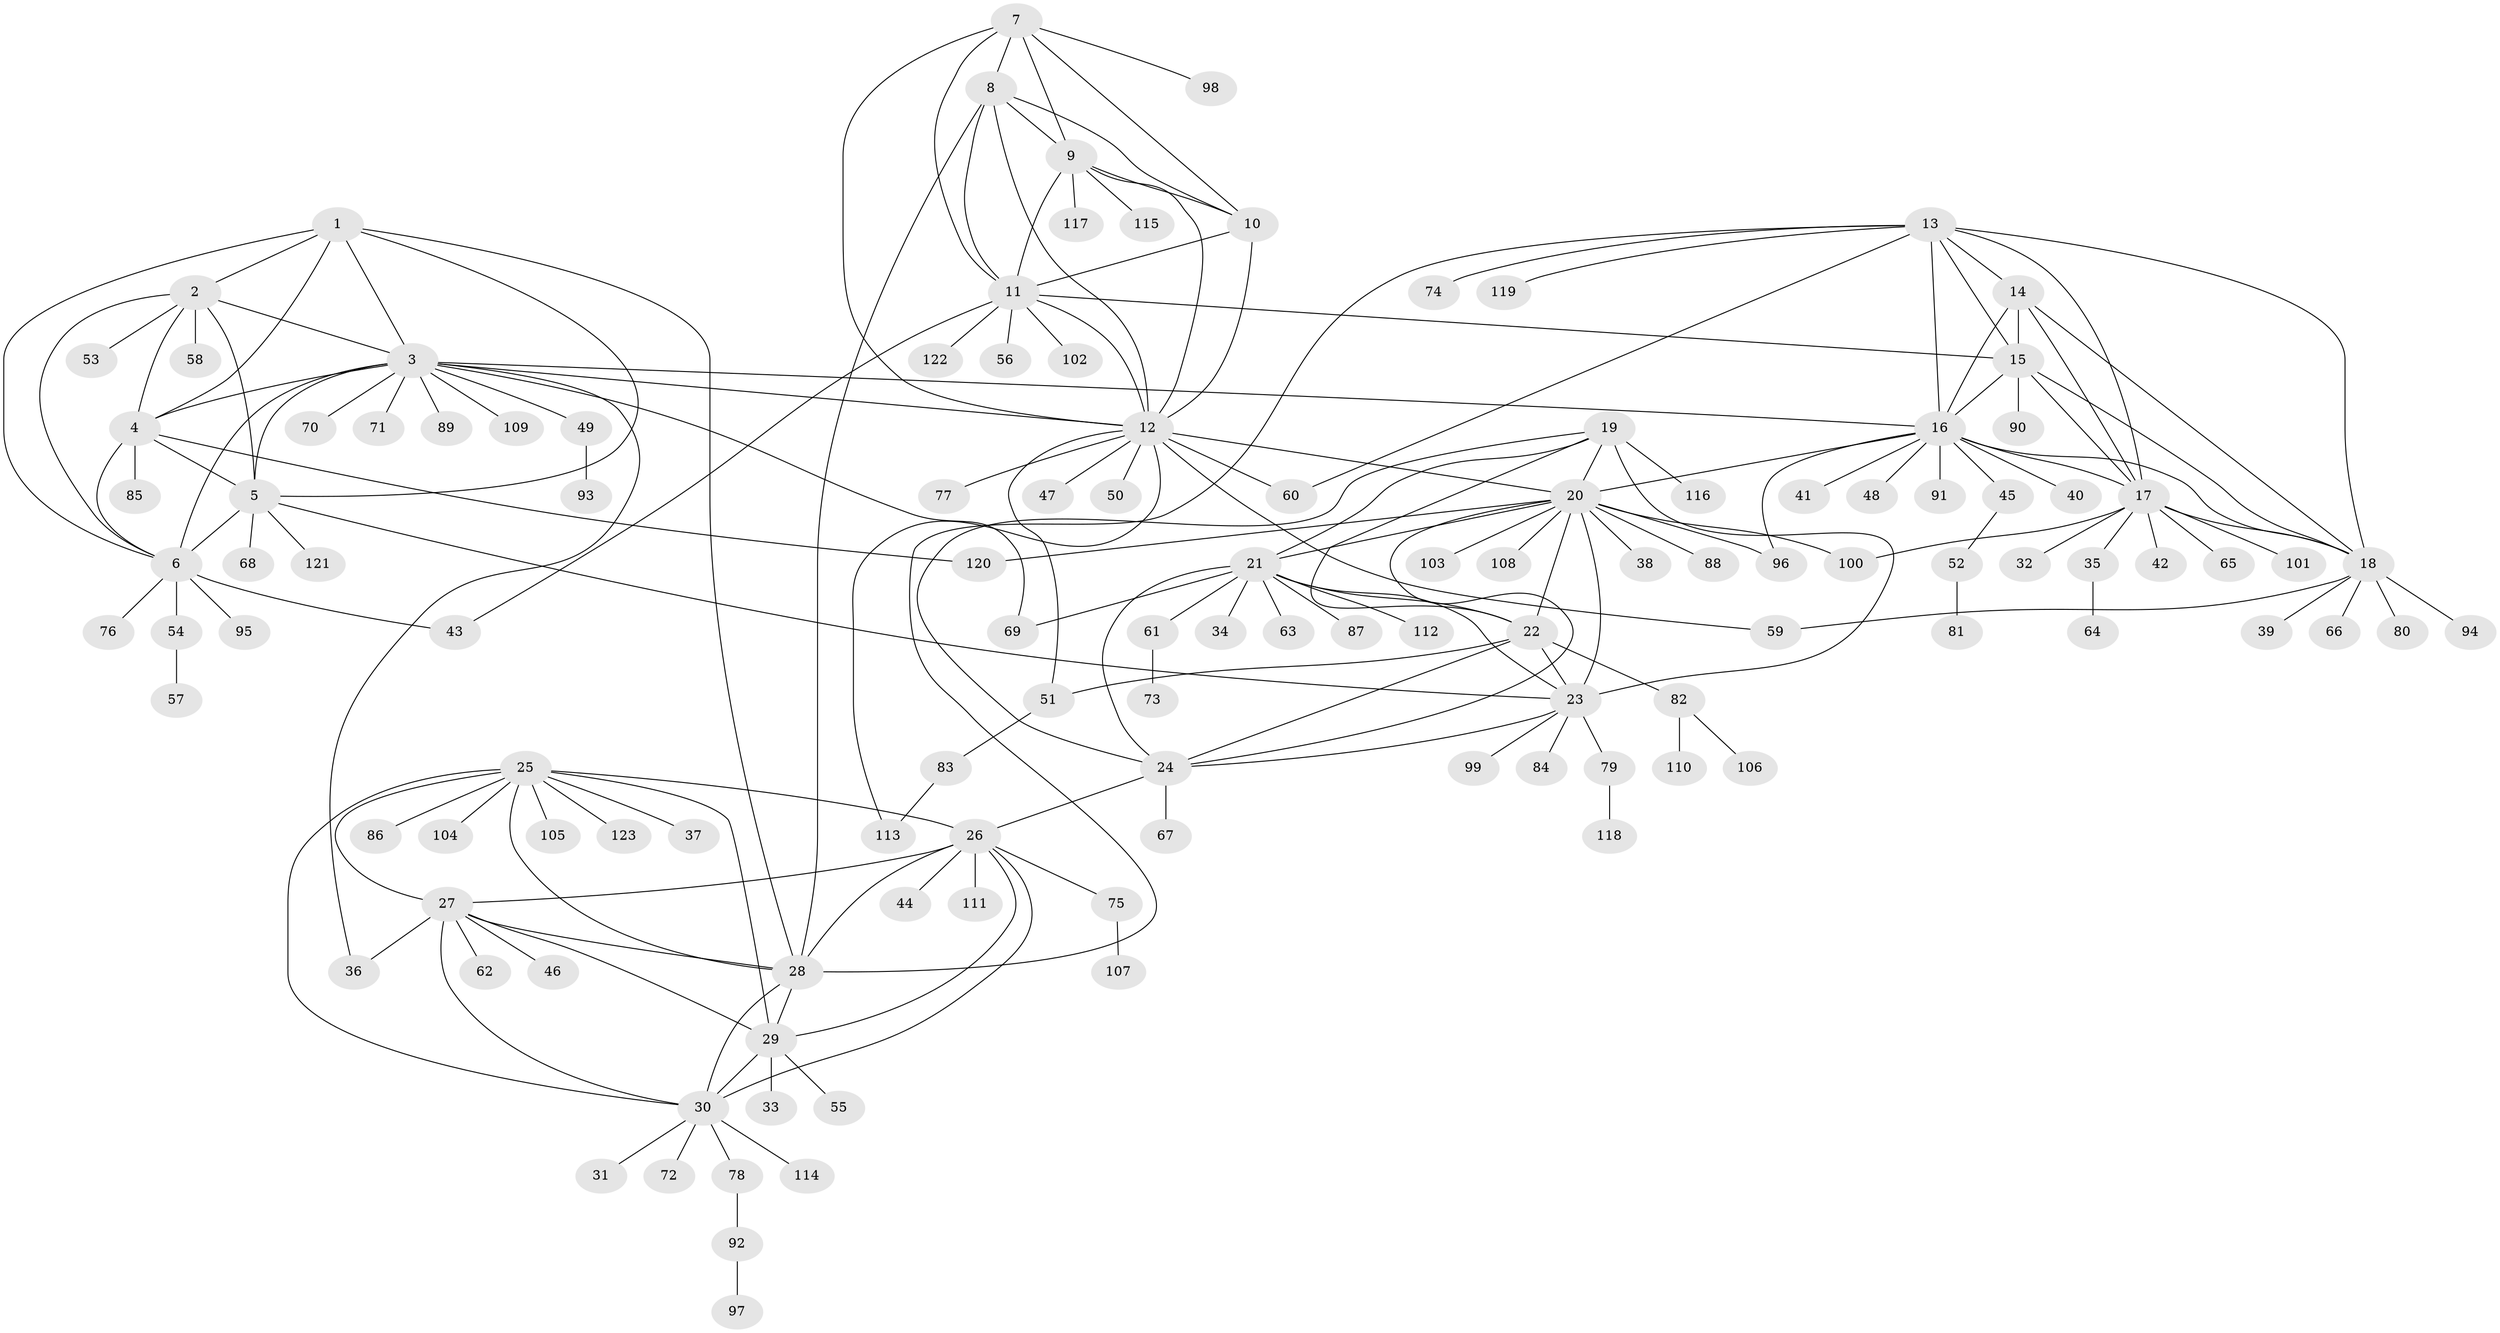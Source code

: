 // Generated by graph-tools (version 1.1) at 2025/54/03/09/25 04:54:59]
// undirected, 123 vertices, 188 edges
graph export_dot {
graph [start="1"]
  node [color=gray90,style=filled];
  1;
  2;
  3;
  4;
  5;
  6;
  7;
  8;
  9;
  10;
  11;
  12;
  13;
  14;
  15;
  16;
  17;
  18;
  19;
  20;
  21;
  22;
  23;
  24;
  25;
  26;
  27;
  28;
  29;
  30;
  31;
  32;
  33;
  34;
  35;
  36;
  37;
  38;
  39;
  40;
  41;
  42;
  43;
  44;
  45;
  46;
  47;
  48;
  49;
  50;
  51;
  52;
  53;
  54;
  55;
  56;
  57;
  58;
  59;
  60;
  61;
  62;
  63;
  64;
  65;
  66;
  67;
  68;
  69;
  70;
  71;
  72;
  73;
  74;
  75;
  76;
  77;
  78;
  79;
  80;
  81;
  82;
  83;
  84;
  85;
  86;
  87;
  88;
  89;
  90;
  91;
  92;
  93;
  94;
  95;
  96;
  97;
  98;
  99;
  100;
  101;
  102;
  103;
  104;
  105;
  106;
  107;
  108;
  109;
  110;
  111;
  112;
  113;
  114;
  115;
  116;
  117;
  118;
  119;
  120;
  121;
  122;
  123;
  1 -- 2;
  1 -- 3;
  1 -- 4;
  1 -- 5;
  1 -- 6;
  1 -- 28;
  2 -- 3;
  2 -- 4;
  2 -- 5;
  2 -- 6;
  2 -- 53;
  2 -- 58;
  3 -- 4;
  3 -- 5;
  3 -- 6;
  3 -- 12;
  3 -- 16;
  3 -- 36;
  3 -- 49;
  3 -- 69;
  3 -- 70;
  3 -- 71;
  3 -- 89;
  3 -- 109;
  4 -- 5;
  4 -- 6;
  4 -- 85;
  4 -- 120;
  5 -- 6;
  5 -- 23;
  5 -- 68;
  5 -- 121;
  6 -- 43;
  6 -- 54;
  6 -- 76;
  6 -- 95;
  7 -- 8;
  7 -- 9;
  7 -- 10;
  7 -- 11;
  7 -- 12;
  7 -- 98;
  8 -- 9;
  8 -- 10;
  8 -- 11;
  8 -- 12;
  8 -- 28;
  9 -- 10;
  9 -- 11;
  9 -- 12;
  9 -- 115;
  9 -- 117;
  10 -- 11;
  10 -- 12;
  11 -- 12;
  11 -- 15;
  11 -- 43;
  11 -- 56;
  11 -- 102;
  11 -- 122;
  12 -- 20;
  12 -- 47;
  12 -- 50;
  12 -- 51;
  12 -- 59;
  12 -- 60;
  12 -- 77;
  12 -- 113;
  13 -- 14;
  13 -- 15;
  13 -- 16;
  13 -- 17;
  13 -- 18;
  13 -- 28;
  13 -- 60;
  13 -- 74;
  13 -- 119;
  14 -- 15;
  14 -- 16;
  14 -- 17;
  14 -- 18;
  15 -- 16;
  15 -- 17;
  15 -- 18;
  15 -- 90;
  16 -- 17;
  16 -- 18;
  16 -- 20;
  16 -- 40;
  16 -- 41;
  16 -- 45;
  16 -- 48;
  16 -- 91;
  16 -- 96;
  17 -- 18;
  17 -- 32;
  17 -- 35;
  17 -- 42;
  17 -- 65;
  17 -- 100;
  17 -- 101;
  18 -- 39;
  18 -- 59;
  18 -- 66;
  18 -- 80;
  18 -- 94;
  19 -- 20;
  19 -- 21;
  19 -- 22;
  19 -- 23;
  19 -- 24;
  19 -- 116;
  20 -- 21;
  20 -- 22;
  20 -- 23;
  20 -- 24;
  20 -- 38;
  20 -- 88;
  20 -- 96;
  20 -- 100;
  20 -- 103;
  20 -- 108;
  20 -- 120;
  21 -- 22;
  21 -- 23;
  21 -- 24;
  21 -- 34;
  21 -- 61;
  21 -- 63;
  21 -- 69;
  21 -- 87;
  21 -- 112;
  22 -- 23;
  22 -- 24;
  22 -- 51;
  22 -- 82;
  23 -- 24;
  23 -- 79;
  23 -- 84;
  23 -- 99;
  24 -- 26;
  24 -- 67;
  25 -- 26;
  25 -- 27;
  25 -- 28;
  25 -- 29;
  25 -- 30;
  25 -- 37;
  25 -- 86;
  25 -- 104;
  25 -- 105;
  25 -- 123;
  26 -- 27;
  26 -- 28;
  26 -- 29;
  26 -- 30;
  26 -- 44;
  26 -- 75;
  26 -- 111;
  27 -- 28;
  27 -- 29;
  27 -- 30;
  27 -- 36;
  27 -- 46;
  27 -- 62;
  28 -- 29;
  28 -- 30;
  29 -- 30;
  29 -- 33;
  29 -- 55;
  30 -- 31;
  30 -- 72;
  30 -- 78;
  30 -- 114;
  35 -- 64;
  45 -- 52;
  49 -- 93;
  51 -- 83;
  52 -- 81;
  54 -- 57;
  61 -- 73;
  75 -- 107;
  78 -- 92;
  79 -- 118;
  82 -- 106;
  82 -- 110;
  83 -- 113;
  92 -- 97;
}
